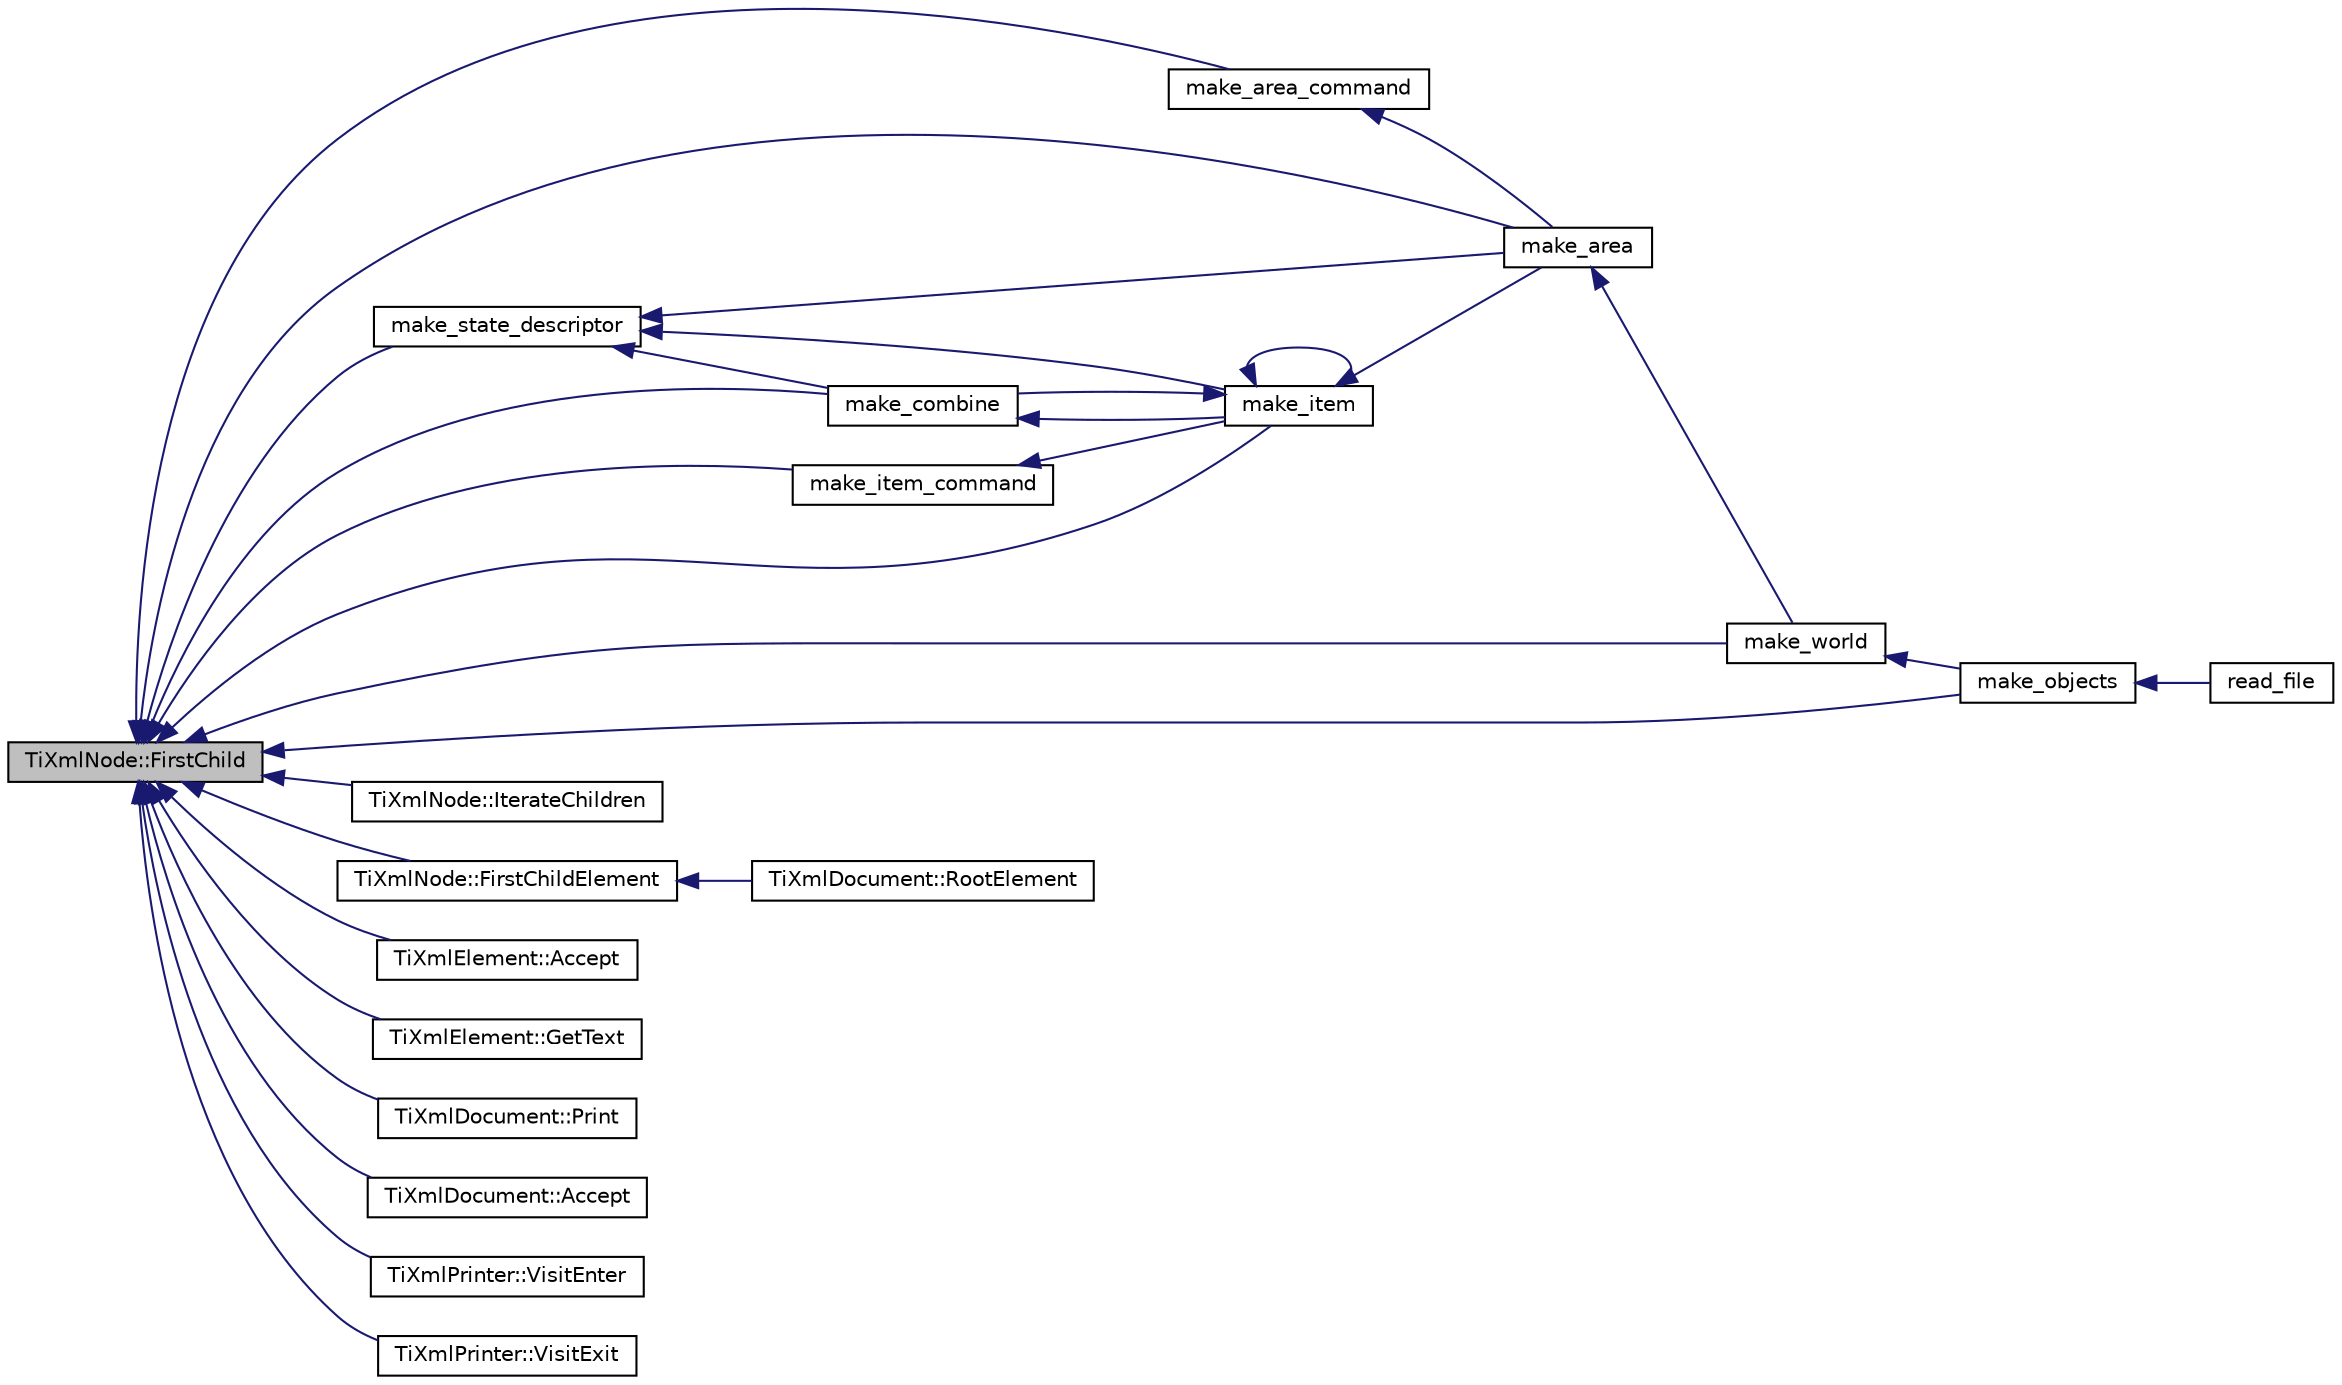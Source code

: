 digraph G
{
  edge [fontname="Helvetica",fontsize="10",labelfontname="Helvetica",labelfontsize="10"];
  node [fontname="Helvetica",fontsize="10",shape=record];
  rankdir="LR";
  Node1 [label="TiXmlNode::FirstChild",height=0.2,width=0.4,color="black", fillcolor="grey75", style="filled" fontcolor="black"];
  Node1 -> Node2 [dir="back",color="midnightblue",fontsize="10",style="solid"];
  Node2 [label="make_combine",height=0.2,width=0.4,color="black", fillcolor="white", style="filled",URL="$parser_8h.html#a36b388b045cfd98000bb0a66df600421"];
  Node2 -> Node3 [dir="back",color="midnightblue",fontsize="10",style="solid"];
  Node3 [label="make_item",height=0.2,width=0.4,color="black", fillcolor="white", style="filled",URL="$parser_8h.html#a3421b449747c2e99c3fa10aa82670030"];
  Node3 -> Node2 [dir="back",color="midnightblue",fontsize="10",style="solid"];
  Node3 -> Node3 [dir="back",color="midnightblue",fontsize="10",style="solid"];
  Node3 -> Node4 [dir="back",color="midnightblue",fontsize="10",style="solid"];
  Node4 [label="make_area",height=0.2,width=0.4,color="black", fillcolor="white", style="filled",URL="$parser_8h.html#aa0a2a8e7e35261c36a5268b099b972c0"];
  Node4 -> Node5 [dir="back",color="midnightblue",fontsize="10",style="solid"];
  Node5 [label="make_world",height=0.2,width=0.4,color="black", fillcolor="white", style="filled",URL="$parser_8h.html#aa822a7164b884d2b057604a10a69f160"];
  Node5 -> Node6 [dir="back",color="midnightblue",fontsize="10",style="solid"];
  Node6 [label="make_objects",height=0.2,width=0.4,color="black", fillcolor="white", style="filled",URL="$parser_8h.html#a0770bb1cd7b266aa1bdaca961380244c"];
  Node6 -> Node7 [dir="back",color="midnightblue",fontsize="10",style="solid"];
  Node7 [label="read_file",height=0.2,width=0.4,color="black", fillcolor="white", style="filled",URL="$parser_8h.html#a56cad0ffafea1cb6e859d550e423d599"];
  Node1 -> Node8 [dir="back",color="midnightblue",fontsize="10",style="solid"];
  Node8 [label="make_item_command",height=0.2,width=0.4,color="black", fillcolor="white", style="filled",URL="$parser_8h.html#a2a662ae71857af8d6b9546479a6877ed"];
  Node8 -> Node3 [dir="back",color="midnightblue",fontsize="10",style="solid"];
  Node1 -> Node9 [dir="back",color="midnightblue",fontsize="10",style="solid"];
  Node9 [label="make_area_command",height=0.2,width=0.4,color="black", fillcolor="white", style="filled",URL="$parser_8h.html#a26bb113d0e19c9b78379bbde522c7e76"];
  Node9 -> Node4 [dir="back",color="midnightblue",fontsize="10",style="solid"];
  Node1 -> Node10 [dir="back",color="midnightblue",fontsize="10",style="solid"];
  Node10 [label="make_state_descriptor",height=0.2,width=0.4,color="black", fillcolor="white", style="filled",URL="$parser_8h.html#a77cd775cd350280b4e707ba439f01e07"];
  Node10 -> Node2 [dir="back",color="midnightblue",fontsize="10",style="solid"];
  Node10 -> Node3 [dir="back",color="midnightblue",fontsize="10",style="solid"];
  Node10 -> Node4 [dir="back",color="midnightblue",fontsize="10",style="solid"];
  Node1 -> Node3 [dir="back",color="midnightblue",fontsize="10",style="solid"];
  Node1 -> Node4 [dir="back",color="midnightblue",fontsize="10",style="solid"];
  Node1 -> Node5 [dir="back",color="midnightblue",fontsize="10",style="solid"];
  Node1 -> Node6 [dir="back",color="midnightblue",fontsize="10",style="solid"];
  Node1 -> Node11 [dir="back",color="midnightblue",fontsize="10",style="solid"];
  Node11 [label="TiXmlNode::IterateChildren",height=0.2,width=0.4,color="black", fillcolor="white", style="filled",URL="$class_ti_xml_node.html#aaef7ac3978c4bb1cc8a24ffae7bced75"];
  Node1 -> Node12 [dir="back",color="midnightblue",fontsize="10",style="solid"];
  Node12 [label="TiXmlNode::FirstChildElement",height=0.2,width=0.4,color="black", fillcolor="white", style="filled",URL="$class_ti_xml_node.html#ab1f8d8e70d88aea4c5efedfe00862d55",tooltip="Convenience function to get through elements."];
  Node12 -> Node13 [dir="back",color="midnightblue",fontsize="10",style="solid"];
  Node13 [label="TiXmlDocument::RootElement",height=0.2,width=0.4,color="black", fillcolor="white", style="filled",URL="$class_ti_xml_document.html#ad09d17927f908f40efb406af2fb873be"];
  Node1 -> Node14 [dir="back",color="midnightblue",fontsize="10",style="solid"];
  Node14 [label="TiXmlElement::Accept",height=0.2,width=0.4,color="black", fillcolor="white", style="filled",URL="$class_ti_xml_element.html#a31ab28cc3b892a69254391d6bbe08df3"];
  Node1 -> Node15 [dir="back",color="midnightblue",fontsize="10",style="solid"];
  Node15 [label="TiXmlElement::GetText",height=0.2,width=0.4,color="black", fillcolor="white", style="filled",URL="$class_ti_xml_element.html#aa6dedd8a146acf3b1bc0903deb2d411a"];
  Node1 -> Node16 [dir="back",color="midnightblue",fontsize="10",style="solid"];
  Node16 [label="TiXmlDocument::Print",height=0.2,width=0.4,color="black", fillcolor="white", style="filled",URL="$class_ti_xml_document.html#a7b1aea204fee266b70b9c105c8bf2ada",tooltip="Print this Document to a FILE stream."];
  Node1 -> Node17 [dir="back",color="midnightblue",fontsize="10",style="solid"];
  Node17 [label="TiXmlDocument::Accept",height=0.2,width=0.4,color="black", fillcolor="white", style="filled",URL="$class_ti_xml_document.html#a3daab2f472418ef66315750202f762ae"];
  Node1 -> Node18 [dir="back",color="midnightblue",fontsize="10",style="solid"];
  Node18 [label="TiXmlPrinter::VisitEnter",height=0.2,width=0.4,color="black", fillcolor="white", style="filled",URL="$class_ti_xml_printer.html#a6dccaf5ee4979f13877690afe28721e8",tooltip="Visit an element."];
  Node1 -> Node19 [dir="back",color="midnightblue",fontsize="10",style="solid"];
  Node19 [label="TiXmlPrinter::VisitExit",height=0.2,width=0.4,color="black", fillcolor="white", style="filled",URL="$class_ti_xml_printer.html#ae6a1df8271df4bf62d7873c38e34aa69",tooltip="Visit an element."];
}

